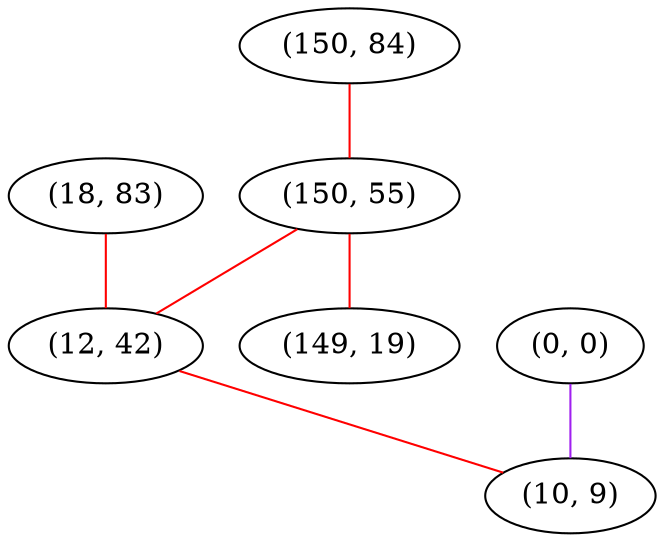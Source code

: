 graph "" {
"(150, 84)";
"(0, 0)";
"(150, 55)";
"(18, 83)";
"(12, 42)";
"(10, 9)";
"(149, 19)";
"(150, 84)" -- "(150, 55)"  [color=red, key=0, weight=1];
"(0, 0)" -- "(10, 9)"  [color=purple, key=0, weight=4];
"(150, 55)" -- "(12, 42)"  [color=red, key=0, weight=1];
"(150, 55)" -- "(149, 19)"  [color=red, key=0, weight=1];
"(18, 83)" -- "(12, 42)"  [color=red, key=0, weight=1];
"(12, 42)" -- "(10, 9)"  [color=red, key=0, weight=1];
}
